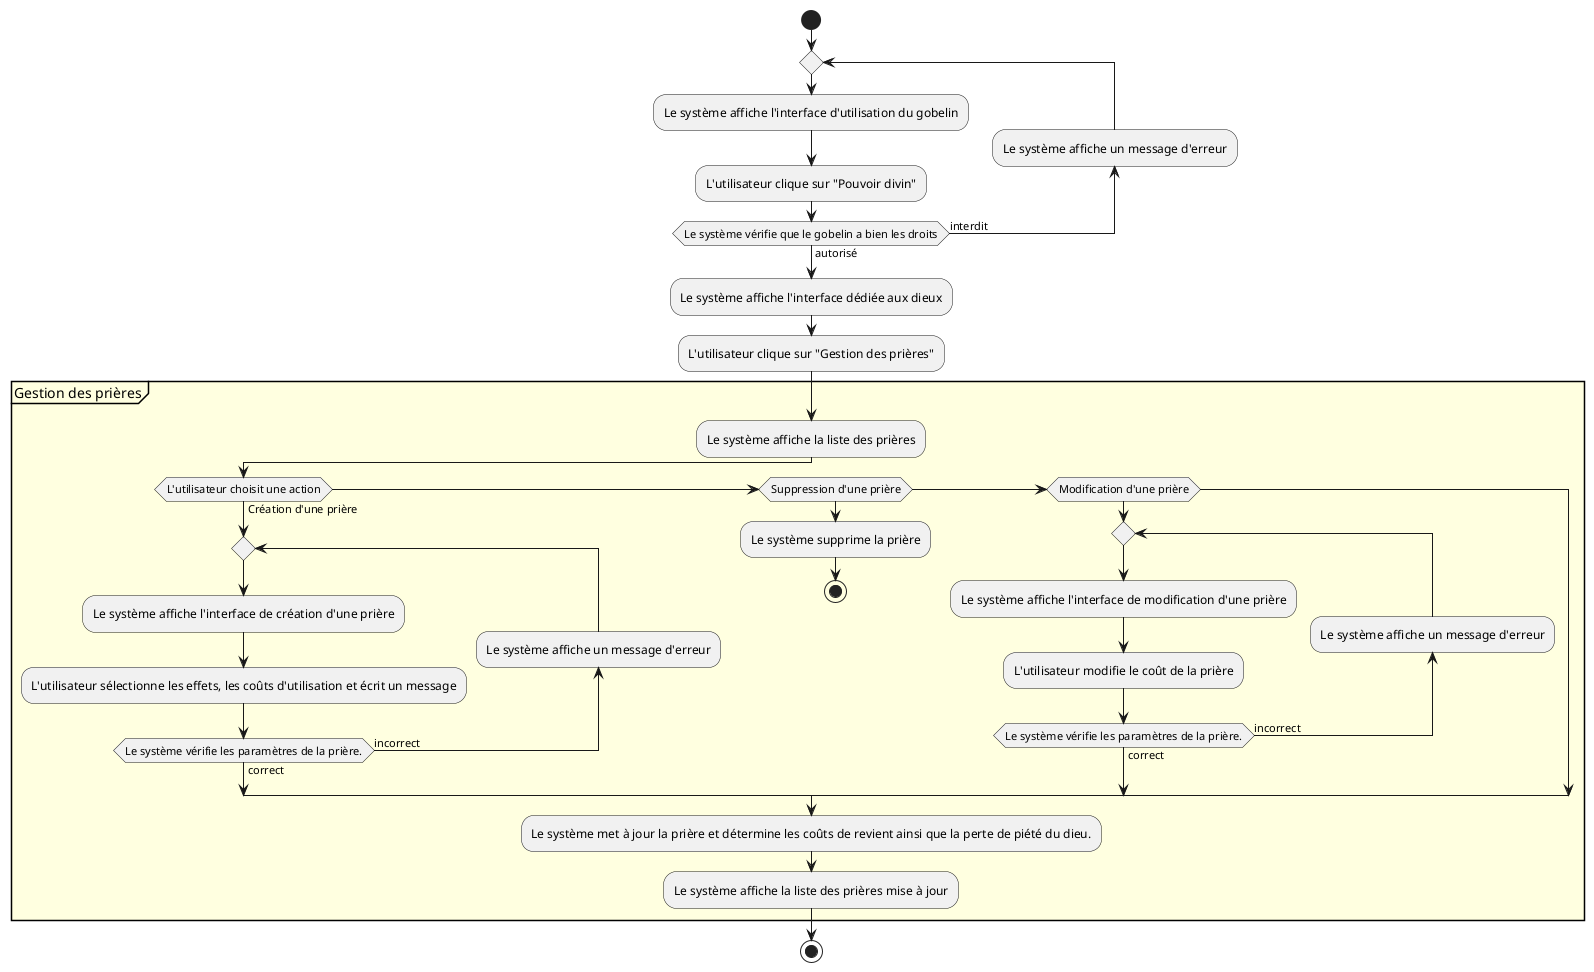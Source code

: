 @startuml droit_divin_gestion_prieres

start

repeat
:Le système affiche l'interface d'utilisation du gobelin;

:L'utilisateur clique sur "Pouvoir divin";

backward :Le système affiche un message d'erreur;
repeat while (Le système vérifie que le gobelin a bien les droits) is (interdit) not (autorisé)

:Le système affiche l'interface dédiée aux dieux;

:L'utilisateur clique sur "Gestion des prières";

    partition #lightYellow "Gestion des prières" {
        :Le système affiche la liste des prières;

        if (L'utilisateur choisit une action) then (Création d'une prière)

            repeat
            :Le système affiche l'interface de création d'une prière;
            :L'utilisateur sélectionne les effets, les coûts d'utilisation et écrit un message;
            backward :Le système affiche un message d'erreur;
            repeat while (Le système vérifie les paramètres de la prière.) is (incorrect) not (correct)

        elseif (Suppression d'une prière)
            :Le système supprime la prière;
            stop

        elseif (Modification d'une prière)

            repeat
            :Le système affiche l'interface de modification d'une prière;
            :L'utilisateur modifie le coût de la prière;
            backward :Le système affiche un message d'erreur;
            repeat while (Le système vérifie les paramètres de la prière.) is (incorrect) not (correct)

        endif
        
        :Le système met à jour la prière et détermine les coûts de revient ainsi que la perte de piété du dieu.;
        :Le système affiche la liste des prières mise à jour;
    }

stop

@enduml